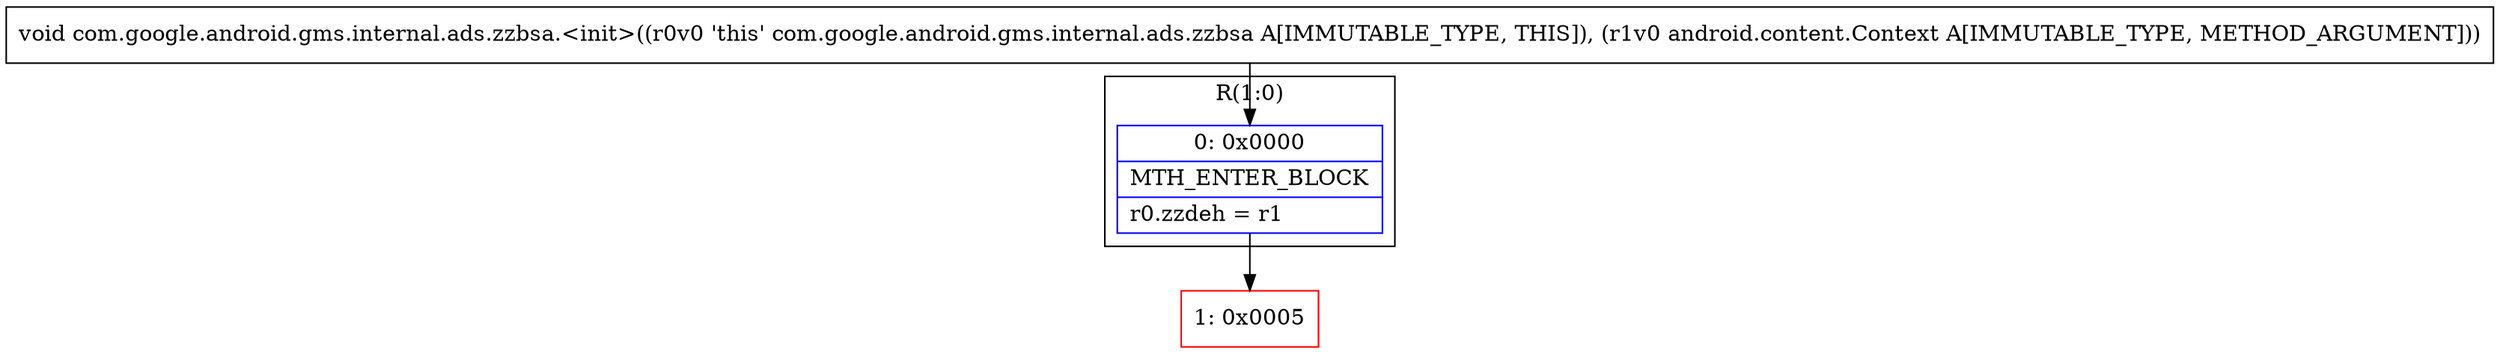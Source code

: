 digraph "CFG forcom.google.android.gms.internal.ads.zzbsa.\<init\>(Landroid\/content\/Context;)V" {
subgraph cluster_Region_464137090 {
label = "R(1:0)";
node [shape=record,color=blue];
Node_0 [shape=record,label="{0\:\ 0x0000|MTH_ENTER_BLOCK\l|r0.zzdeh = r1\l}"];
}
Node_1 [shape=record,color=red,label="{1\:\ 0x0005}"];
MethodNode[shape=record,label="{void com.google.android.gms.internal.ads.zzbsa.\<init\>((r0v0 'this' com.google.android.gms.internal.ads.zzbsa A[IMMUTABLE_TYPE, THIS]), (r1v0 android.content.Context A[IMMUTABLE_TYPE, METHOD_ARGUMENT])) }"];
MethodNode -> Node_0;
Node_0 -> Node_1;
}


